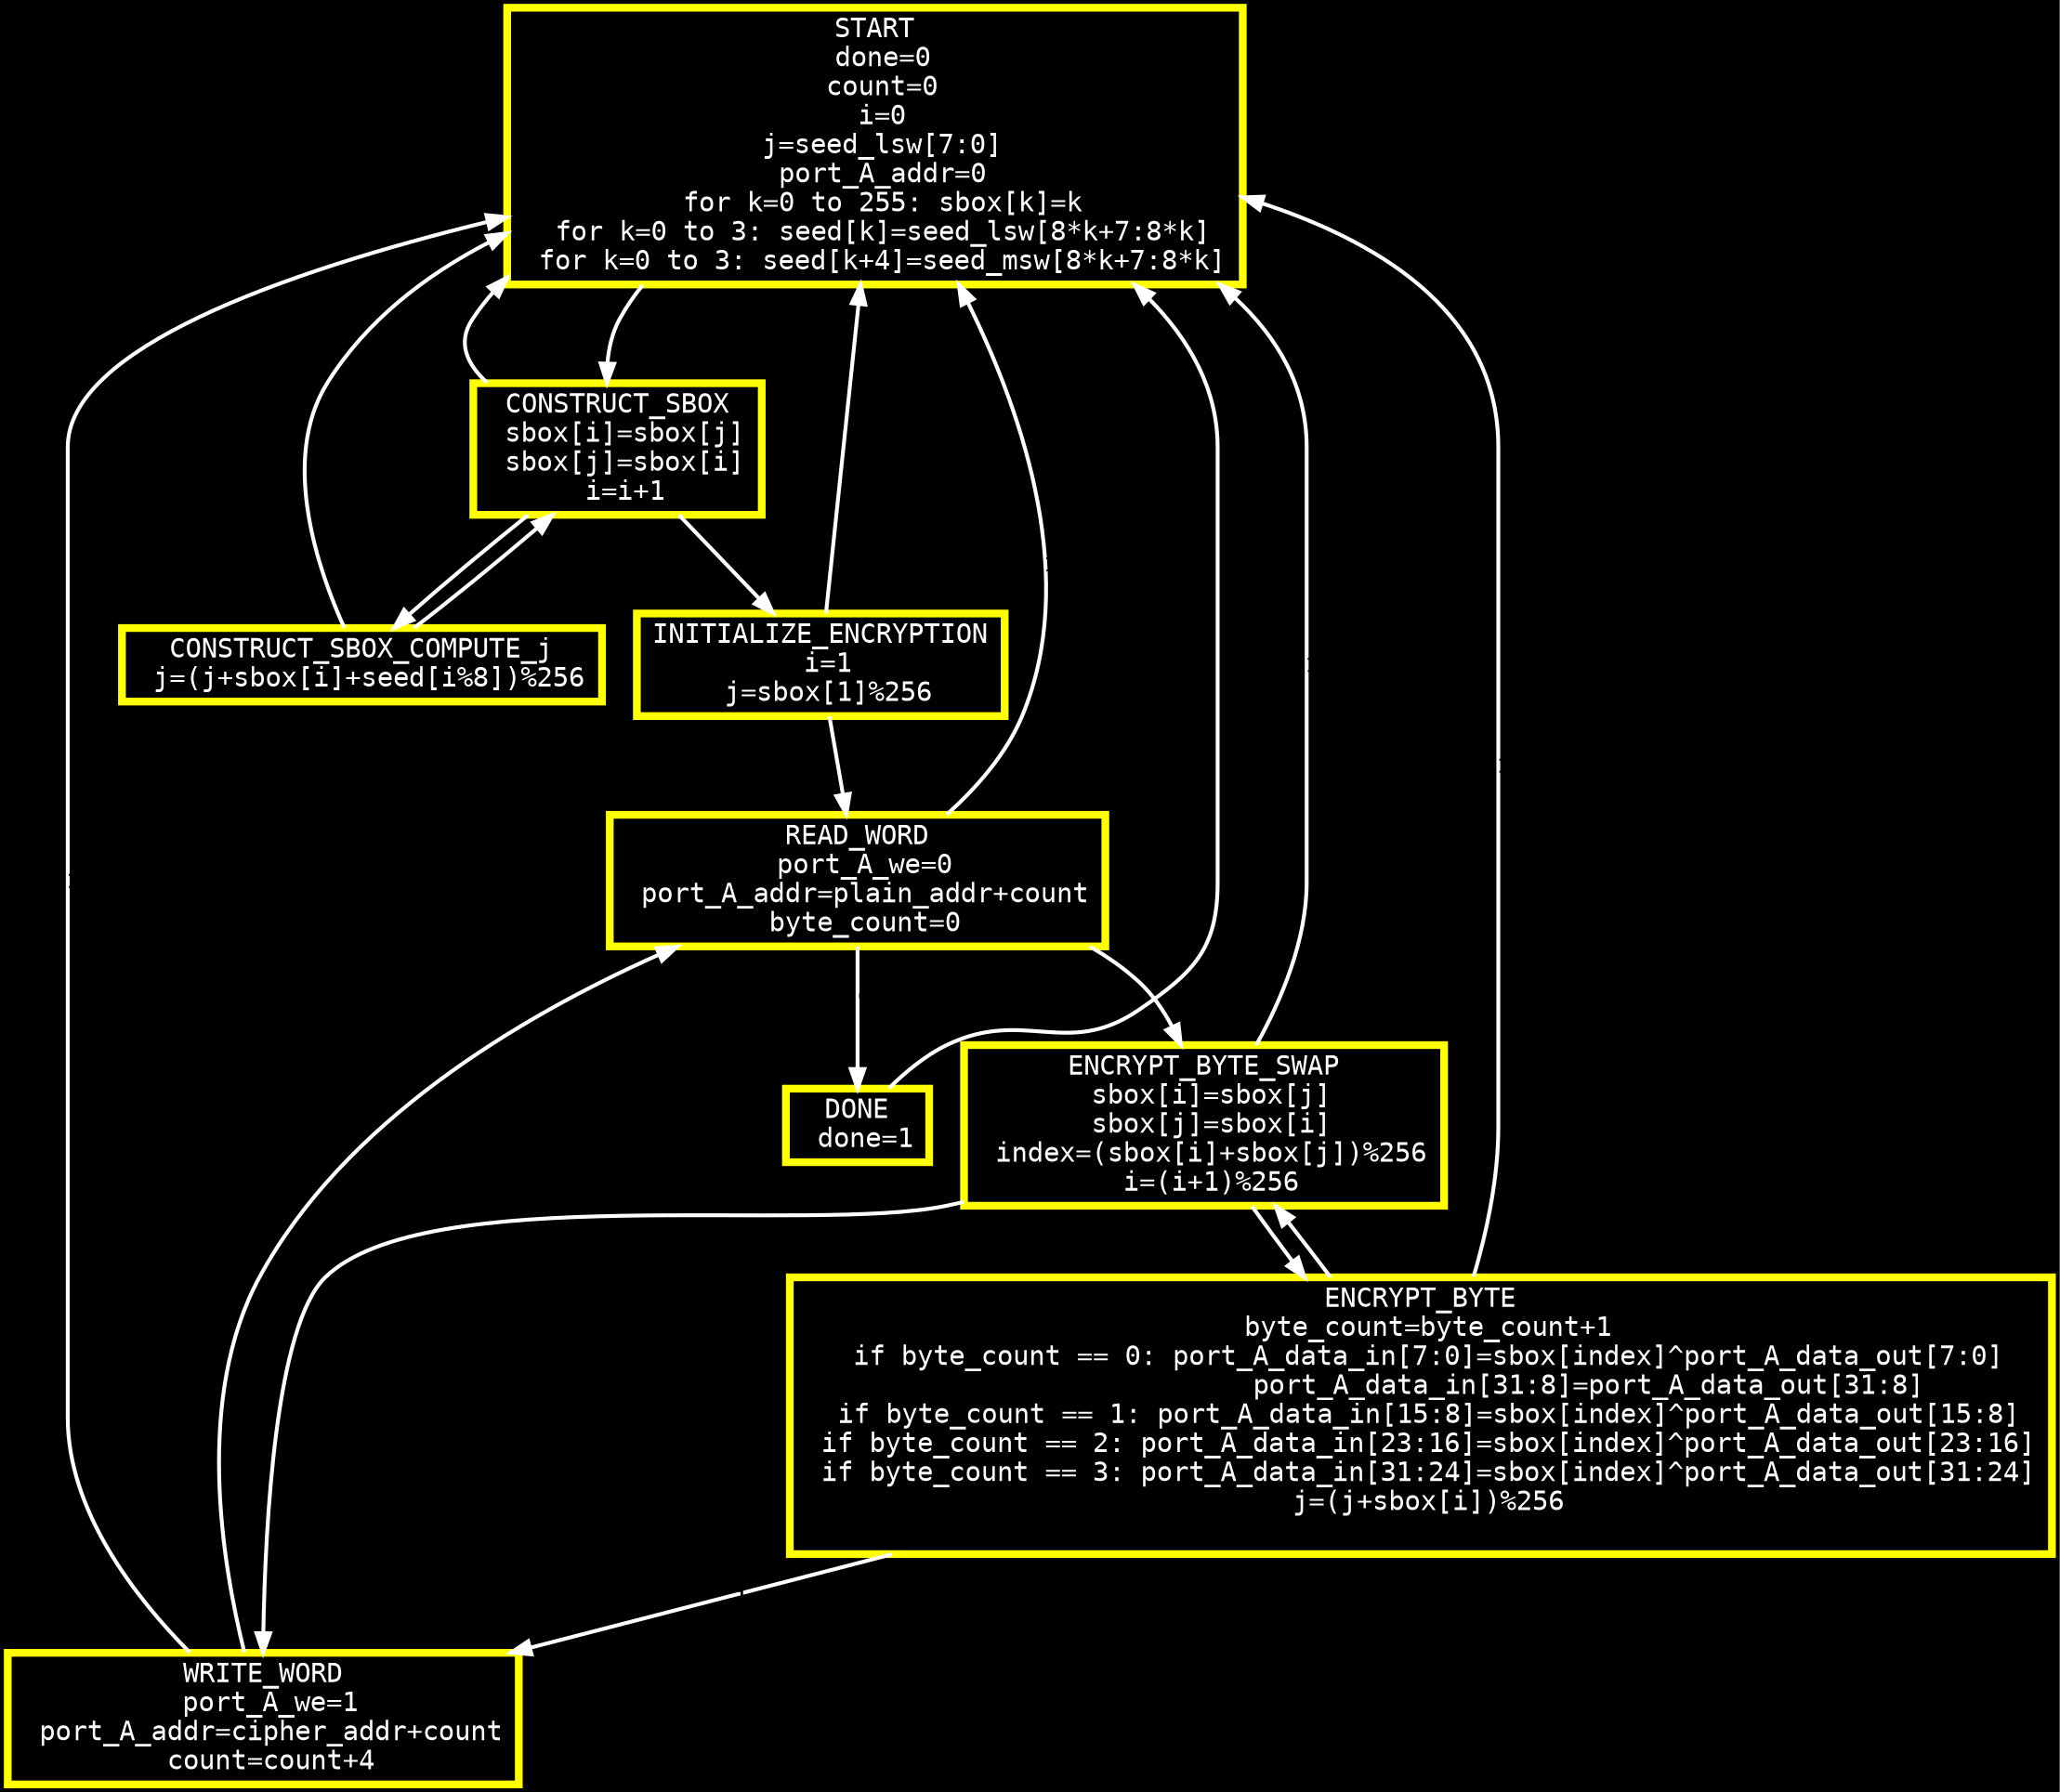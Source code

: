digraph  state_machine {
  graph [bgcolor=black]

  node [shape=box, color=yellow, style="setlinewidth(4)", fontname=monospace, fontcolor=white]
  edge [color=white, style="setlinewidth(2)"]

  start [label="START\n \
done=0\n \
count=0\n \
i=0\n \
j=seed_lsw[7:0]\n \
port_A_addr=0\n \
for k=0 to 255: sbox[k]=k\n \
for k=0 to 3: seed[k]=seed_lsw[8*k+7:8*k]\n \
for k=0 to 3: seed[k+4]=seed_msw[8*k+7:8*k]"]
  start -> construct_sbox [label="start_encrypt=1"]

  construct_sbox [label="CONSTRUCT_SBOX\n \
sbox[i]=sbox[j]\n \
sbox[j]=sbox[i]\n \
i=i+1"]
  construct_sbox -> start [label="nreset=0"]
  construct_sbox -> initialize_encryption [label="i=255"]
  construct_sbox -> construct_sbox_compute_j

  construct_sbox_compute_j [label="CONSTRUCT_SBOX_COMPUTE_j\n \
j=(j+sbox[i]+seed[i%8])%256"]
  construct_sbox_compute_j -> start [label="nreset=0"]
  construct_sbox_compute_j -> construct_sbox

  initialize_encryption [label="INITIALIZE_ENCRYPTION\n \
i=1\n \
j=sbox[1]%256"]
  initialize_encryption -> start [label="nreset=0"]
  initialize_encryption -> read_word

  read_word [label="READ_WORD\n \
port_A_we=0\n \
port_A_addr=plain_addr+count\n \
byte_count=0"]
  read_word -> start [label="nreset=0"]
  read_word -> done [label="count>=frame_size"]
  read_word -> encrypt_byte_swap

  encrypt_byte_swap [label="ENCRYPT_BYTE_SWAP\n \
sbox[i]=sbox[j]\n \
sbox[j]=sbox[i]\n \
index=(sbox[i]+sbox[j])%256\n \
i=(i+1)%256"]
  encrypt_byte_swap -> start [label="nreset=0"]
  encrypt_byte_swap -> write_word [label="count+byte_count>=frame_size"]
  encrypt_byte_swap -> encrypt_byte

  encrypt_byte [label="ENCRYPT_BYTE\n \
byte_count=byte_count+1\n \
if byte_count == 0: port_A_data_in[7:0]=sbox[index]^port_A_data_out[7:0]\n \
                    port_A_data_in[31:8]=port_A_data_out[31:8]\n \
if byte_count == 1: port_A_data_in[15:8]=sbox[index]^port_A_data_out[15:8]\n \
if byte_count == 2: port_A_data_in[23:16]=sbox[index]^port_A_data_out[23:16]\n \
if byte_count == 3: port_A_data_in[31:24]=sbox[index]^port_A_data_out[31:24]\n \
j=(j+sbox[i])%256\n \
"]
  encrypt_byte -> start [label="nreset=0"]
  encrypt_byte -> write_word [label="byte_count=3"]
  encrypt_byte -> encrypt_byte_swap

  write_word [label="WRITE_WORD\n \
port_A_we=1\n \
port_A_addr=cipher_addr+count\n \
count=count+4"]
  write_word -> start [label="nreset=0"]
  write_word -> read_word

  done [label="DONE\n \
done=1"]
  done -> start
}
